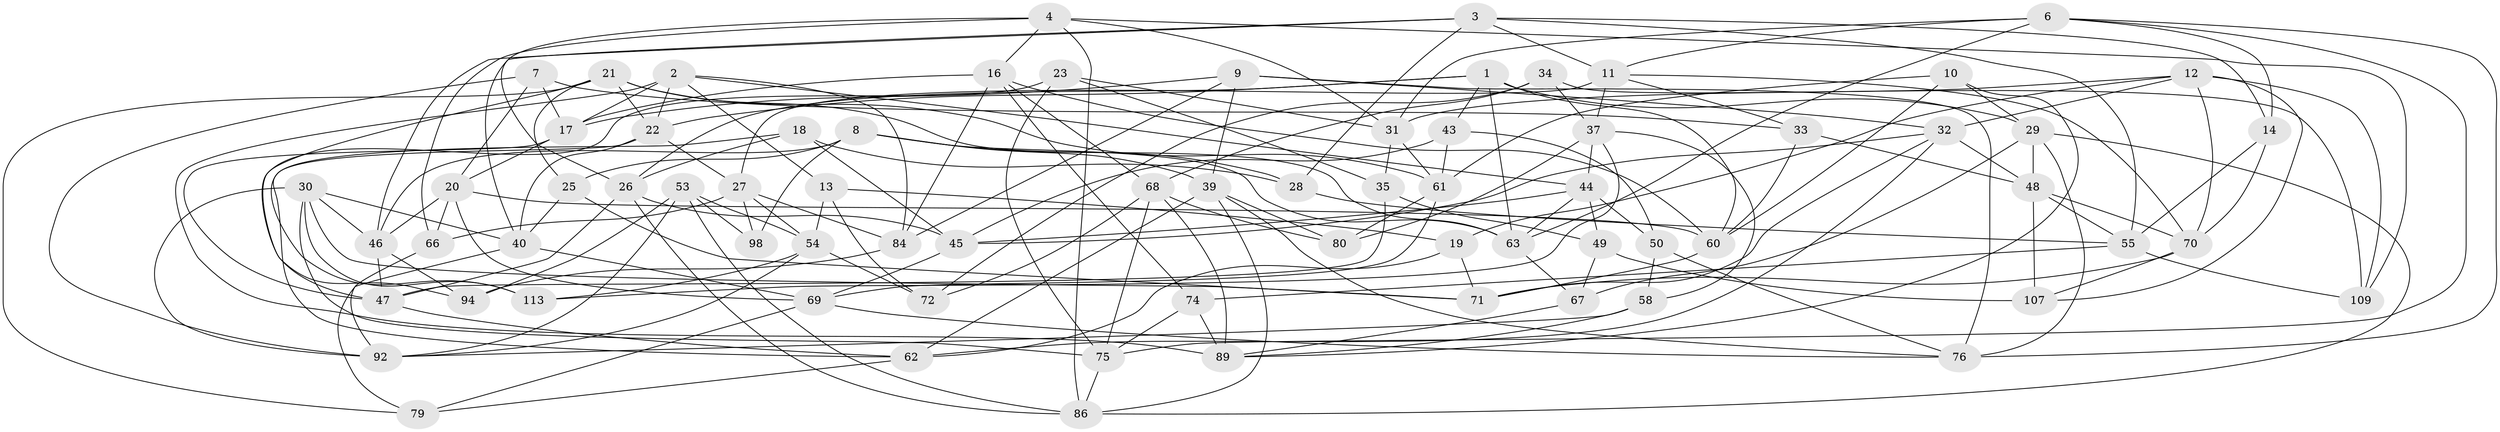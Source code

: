 // original degree distribution, {4: 1.0}
// Generated by graph-tools (version 1.1) at 2025/11/02/27/25 16:11:48]
// undirected, 72 vertices, 187 edges
graph export_dot {
graph [start="1"]
  node [color=gray90,style=filled];
  1 [super="+78"];
  2 [super="+15"];
  3 [super="+99"];
  4 [super="+5"];
  6 [super="+102"];
  7;
  8 [super="+64"];
  9 [super="+100"];
  10;
  11 [super="+85"];
  12 [super="+116"];
  13;
  14;
  16 [super="+91"];
  17 [super="+24"];
  18;
  19;
  20 [super="+57"];
  21 [super="+52"];
  22 [super="+51"];
  23;
  25;
  26 [super="+38"];
  27 [super="+88"];
  28;
  29 [super="+90"];
  30 [super="+41"];
  31 [super="+36"];
  32 [super="+59"];
  33;
  34;
  35;
  37 [super="+42"];
  39 [super="+104"];
  40 [super="+56"];
  43;
  44 [super="+87"];
  45 [super="+83"];
  46 [super="+96"];
  47 [super="+97"];
  48 [super="+95"];
  49;
  50;
  53 [super="+82"];
  54 [super="+114"];
  55 [super="+117"];
  58;
  60 [super="+101"];
  61 [super="+65"];
  62 [super="+103"];
  63 [super="+73"];
  66;
  67;
  68 [super="+77"];
  69 [super="+81"];
  70 [super="+108"];
  71 [super="+110"];
  72;
  74;
  75 [super="+115"];
  76 [super="+105"];
  79;
  80;
  84 [super="+93"];
  86 [super="+111"];
  89 [super="+112"];
  92 [super="+106"];
  94;
  98;
  107;
  109;
  113;
  1 -- 63;
  1 -- 43;
  1 -- 60;
  1 -- 29;
  1 -- 26;
  1 -- 22;
  2 -- 89;
  2 -- 17;
  2 -- 84;
  2 -- 13;
  2 -- 22;
  2 -- 44;
  3 -- 40;
  3 -- 14;
  3 -- 55;
  3 -- 28;
  3 -- 46;
  3 -- 11;
  4 -- 31;
  4 -- 66;
  4 -- 109;
  4 -- 86;
  4 -- 16;
  4 -- 26;
  6 -- 14;
  6 -- 11;
  6 -- 31;
  6 -- 63;
  6 -- 75;
  6 -- 76;
  7 -- 92;
  7 -- 33;
  7 -- 20;
  7 -- 17;
  8 -- 39;
  8 -- 28;
  8 -- 25;
  8 -- 98;
  8 -- 63;
  8 -- 46;
  9 -- 84 [weight=2];
  9 -- 32;
  9 -- 17;
  9 -- 39;
  9 -- 76;
  10 -- 29;
  10 -- 89;
  10 -- 61;
  10 -- 60;
  11 -- 27;
  11 -- 37;
  11 -- 33;
  11 -- 70;
  12 -- 19;
  12 -- 107;
  12 -- 109;
  12 -- 70;
  12 -- 31;
  12 -- 32;
  13 -- 19;
  13 -- 72;
  13 -- 54;
  14 -- 70;
  14 -- 55;
  16 -- 74;
  16 -- 60;
  16 -- 68;
  16 -- 17;
  16 -- 84;
  17 -- 20;
  17 -- 47;
  18 -- 28;
  18 -- 62;
  18 -- 45;
  18 -- 26;
  19 -- 71;
  19 -- 62;
  20 -- 69;
  20 -- 66;
  20 -- 46;
  20 -- 60;
  21 -- 94;
  21 -- 79;
  21 -- 25;
  21 -- 63;
  21 -- 61;
  21 -- 22;
  22 -- 113;
  22 -- 27;
  22 -- 40;
  23 -- 35;
  23 -- 31;
  23 -- 75;
  23 -- 47;
  25 -- 40;
  25 -- 71;
  26 -- 45;
  26 -- 47;
  26 -- 86;
  27 -- 98;
  27 -- 66;
  27 -- 84;
  27 -- 54;
  28 -- 55;
  29 -- 86;
  29 -- 48;
  29 -- 67;
  29 -- 76;
  30 -- 75;
  30 -- 46;
  30 -- 92;
  30 -- 40;
  30 -- 113;
  30 -- 71;
  31 -- 61;
  31 -- 35;
  32 -- 45;
  32 -- 48;
  32 -- 62;
  32 -- 71;
  33 -- 60;
  33 -- 48;
  34 -- 109;
  34 -- 68;
  34 -- 72;
  34 -- 37;
  35 -- 49;
  35 -- 47;
  37 -- 44;
  37 -- 113;
  37 -- 80;
  37 -- 58;
  39 -- 76;
  39 -- 80;
  39 -- 62;
  39 -- 86;
  40 -- 79;
  40 -- 69;
  43 -- 50;
  43 -- 61;
  43 -- 45;
  44 -- 49;
  44 -- 45;
  44 -- 50;
  44 -- 63;
  45 -- 69;
  46 -- 47;
  46 -- 94;
  47 -- 62;
  48 -- 70;
  48 -- 55;
  48 -- 107;
  49 -- 107;
  49 -- 67;
  50 -- 58;
  50 -- 76;
  53 -- 98 [weight=2];
  53 -- 94;
  53 -- 86;
  53 -- 92;
  53 -- 54;
  54 -- 92;
  54 -- 113;
  54 -- 72;
  55 -- 74;
  55 -- 109;
  58 -- 92;
  58 -- 89;
  60 -- 71;
  61 -- 69;
  61 -- 80;
  62 -- 79;
  63 -- 67;
  66 -- 92;
  67 -- 89;
  68 -- 89;
  68 -- 72;
  68 -- 80;
  68 -- 75;
  69 -- 76;
  69 -- 79;
  70 -- 107;
  70 -- 71;
  74 -- 89;
  74 -- 75;
  75 -- 86;
  84 -- 94;
}
